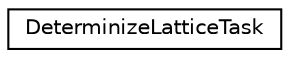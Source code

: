 digraph "Graphical Class Hierarchy"
{
  edge [fontname="Helvetica",fontsize="10",labelfontname="Helvetica",labelfontsize="10"];
  node [fontname="Helvetica",fontsize="10",shape=record];
  rankdir="LR";
  Node0 [label="DeterminizeLatticeTask",height=0.2,width=0.4,color="black", fillcolor="white", style="filled",URL="$classkaldi_1_1DeterminizeLatticeTask.html"];
}
